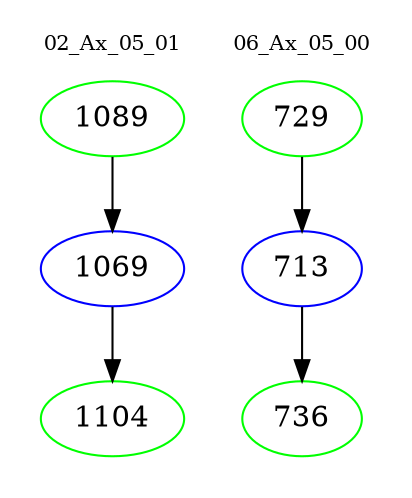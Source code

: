 digraph{
subgraph cluster_0 {
color = white
label = "02_Ax_05_01";
fontsize=10;
T0_1089 [label="1089", color="green"]
T0_1089 -> T0_1069 [color="black"]
T0_1069 [label="1069", color="blue"]
T0_1069 -> T0_1104 [color="black"]
T0_1104 [label="1104", color="green"]
}
subgraph cluster_1 {
color = white
label = "06_Ax_05_00";
fontsize=10;
T1_729 [label="729", color="green"]
T1_729 -> T1_713 [color="black"]
T1_713 [label="713", color="blue"]
T1_713 -> T1_736 [color="black"]
T1_736 [label="736", color="green"]
}
}

